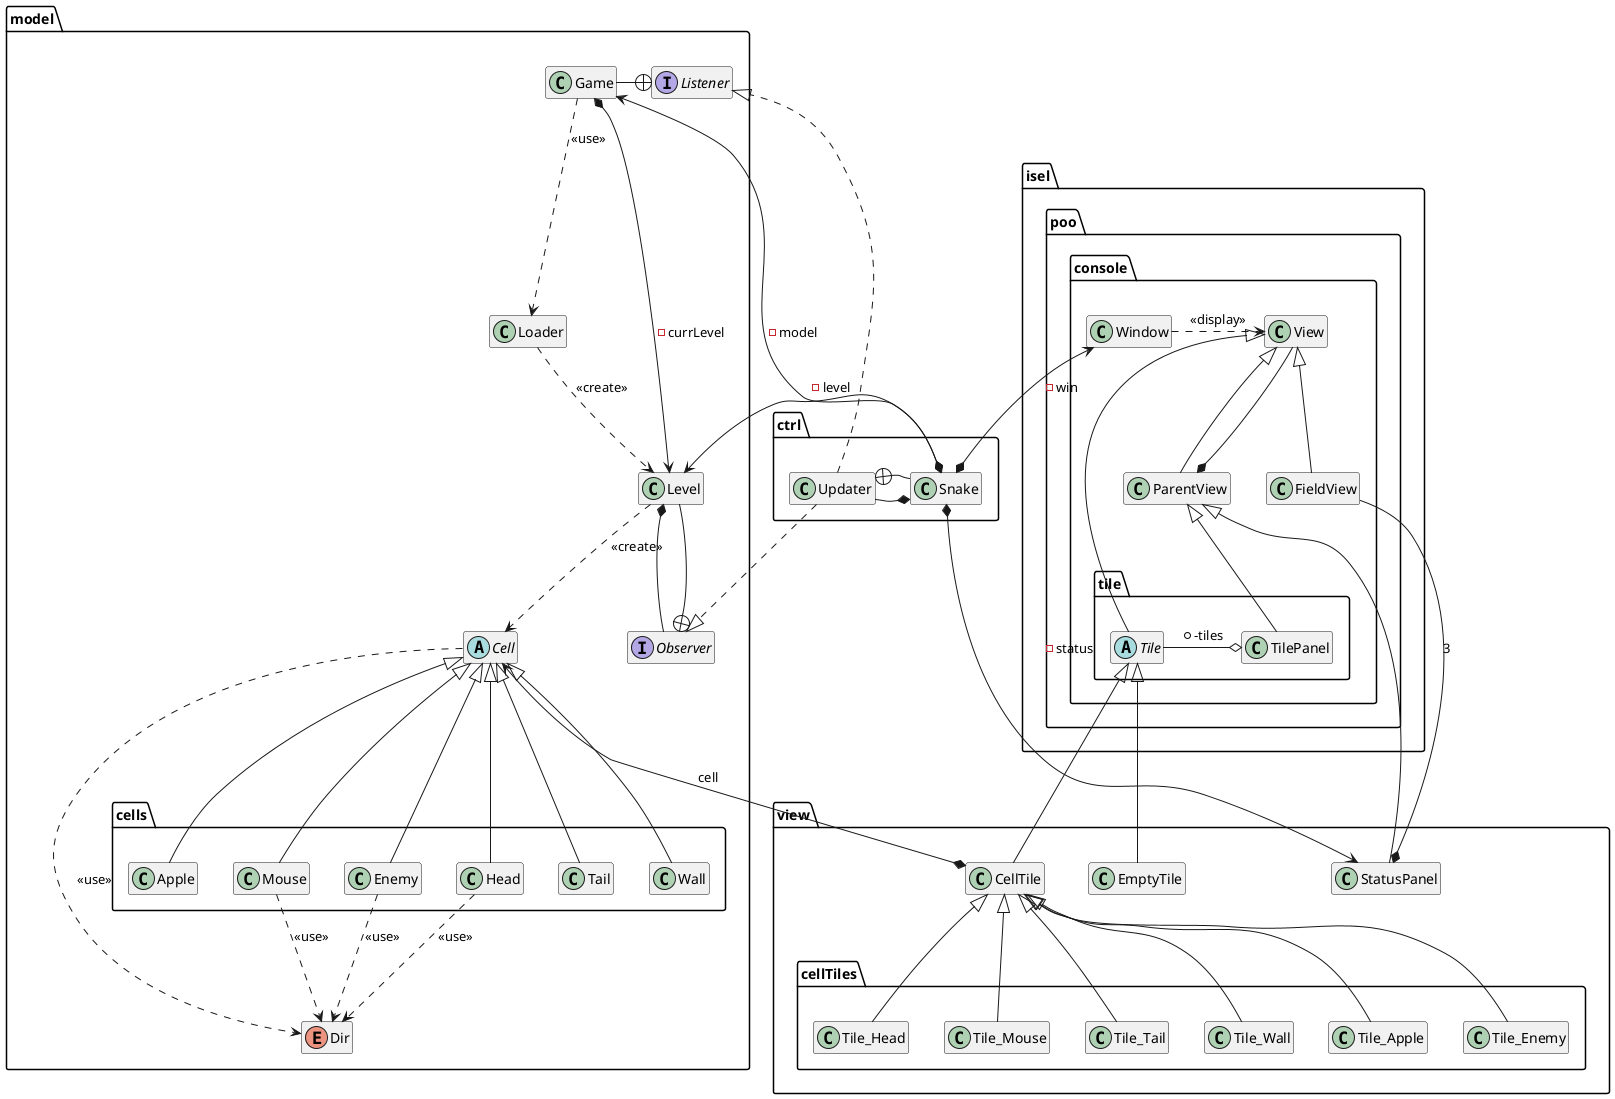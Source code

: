 @startuml

hide empty members
package ctrl {
    Snake *- Updater
    Updater +- Snake
}
package model {
    interface Listener
    interface Observer
    Listener +- Game
    Observer +-- Level
    Game ..> Loader : <<use>>
    Level <--* Snake: -level
    Level <--* Game: -currLevel
    Loader ..> Level: <<create>>
    Level ..> Cell: <<create>>
    Game <--* Snake: -model
    Level *-- Observer
    Updater ..|> Observer
    Updater ..|> Listener
    enum Dir
    package cells{
        class Apple
        class Enemy
        class Head
        class Mouse
        class Tail
        class Wall
    }
    abstract Cell
    Cell <|-- Apple
    Cell <|-- Enemy
    Cell <|-- Head
    Cell <|-- Mouse
    Cell <|-- Tail
    Cell <|-- Wall
    Head ..> Dir : <<use>>
    Cell ..> Dir : <<use>>
    Enemy ..> Dir : <<use>>
    Mouse ..> Dir : <<use>>
}
package view {
    Cell <--* CellTile: cell
    class EmptyTile
    StatusPanel <--* Snake: -status
    package cellTiles {
        class Tile_Apple
        class Tile_Enemy
        class Tile_Head
        class Tile_Mouse
        class Tile_Tail
        class Tile_Wall
    }
    CellTile <|-- Tile_Apple
    CellTile <|-- Tile_Enemy
    CellTile <|-- Tile_Head
    CellTile <|-- Tile_Mouse
    CellTile <|-- Tile_Tail
    CellTile <|-- Tile_Wall
}

package isel.poo.console {
    package tile {
        abstract class Tile
        class TilePanel
        TilePanel o- Tile : *-tiles
    }
    Window <--* Snake: -win
    Window .> View : <<display>>
    View <|-- FieldView
    View <|-- ParentView
    View <|-- Tile
    ParentView <|-- TilePanel
    ParentView *-- View
    ParentView <|-- StatusPanel
    Tile <|-- CellTile
    StatusPanel *-- FieldView: 3
    Tile <|-- EmptyTile
}

@enduml
